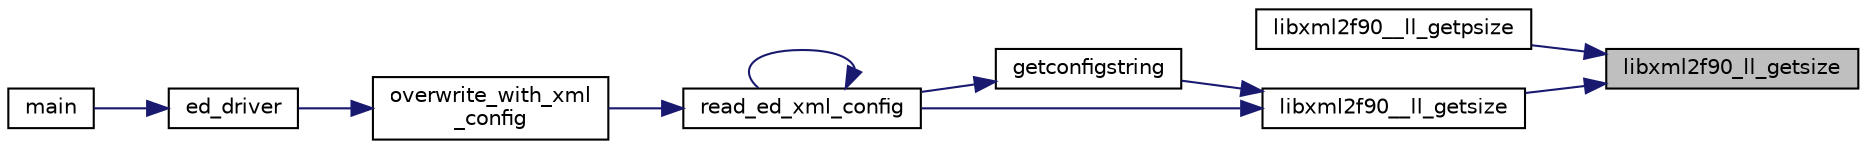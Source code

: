digraph "libxml2f90_ll_getsize"
{
 // LATEX_PDF_SIZE
  edge [fontname="Helvetica",fontsize="10",labelfontname="Helvetica",labelfontsize="10"];
  node [fontname="Helvetica",fontsize="10",shape=record];
  rankdir="RL";
  Node1 [label="libxml2f90_ll_getsize",height=0.2,width=0.4,color="black", fillcolor="grey75", style="filled", fontcolor="black",tooltip=" "];
  Node1 -> Node2 [dir="back",color="midnightblue",fontsize="10",style="solid"];
  Node2 [label="libxml2f90__ll_getpsize",height=0.2,width=0.4,color="black", fillcolor="white", style="filled",URL="$libxml2f90_8f90__pp_8f90.html#ab594e6f189158ab0e2fc4db0d03392ad",tooltip=" "];
  Node1 -> Node3 [dir="back",color="midnightblue",fontsize="10",style="solid"];
  Node3 [label="libxml2f90__ll_getsize",height=0.2,width=0.4,color="black", fillcolor="white", style="filled",URL="$libxml2f90_8f90__pp_8f90.html#a6ae6ccc230fcca3282294c098febee5a",tooltip=" "];
  Node3 -> Node4 [dir="back",color="midnightblue",fontsize="10",style="solid"];
  Node4 [label="getconfigstring",height=0.2,width=0.4,color="black", fillcolor="white", style="filled",URL="$ed__xml__config_8f90.html#af0adc799495cd223935aceec004ccb11",tooltip=" "];
  Node4 -> Node5 [dir="back",color="midnightblue",fontsize="10",style="solid"];
  Node5 [label="read_ed_xml_config",height=0.2,width=0.4,color="black", fillcolor="white", style="filled",URL="$ed__xml__config_8f90.html#accb60513f4c46e691fcd1f96c1e9df36",tooltip=" "];
  Node5 -> Node6 [dir="back",color="midnightblue",fontsize="10",style="solid"];
  Node6 [label="overwrite_with_xml\l_config",height=0.2,width=0.4,color="black", fillcolor="white", style="filled",URL="$ed__params_8f90.html#a2c0c887700d85a5be6fbd26b071c8da6",tooltip=" "];
  Node6 -> Node7 [dir="back",color="midnightblue",fontsize="10",style="solid"];
  Node7 [label="ed_driver",height=0.2,width=0.4,color="black", fillcolor="white", style="filled",URL="$ed__driver_8_f90.html#a5706bd8bee60960fe8166de1870e47da",tooltip=" "];
  Node7 -> Node8 [dir="back",color="midnightblue",fontsize="10",style="solid"];
  Node8 [label="main",height=0.2,width=0.4,color="black", fillcolor="white", style="filled",URL="$edmain_8_f90.html#a8ec2266d83cd6c0b762cbcbc92c0af3d",tooltip=" "];
  Node5 -> Node5 [dir="back",color="midnightblue",fontsize="10",style="solid"];
  Node3 -> Node5 [dir="back",color="midnightblue",fontsize="10",style="solid"];
}
